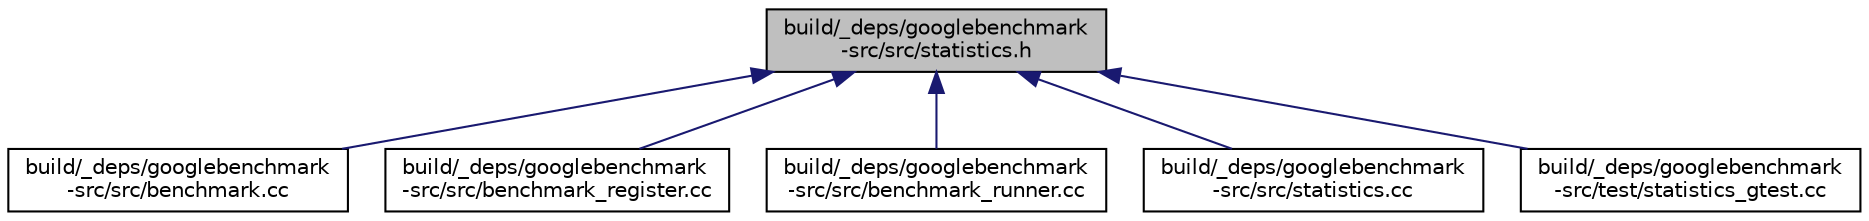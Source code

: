digraph "build/_deps/googlebenchmark-src/src/statistics.h"
{
 // LATEX_PDF_SIZE
  edge [fontname="Helvetica",fontsize="10",labelfontname="Helvetica",labelfontsize="10"];
  node [fontname="Helvetica",fontsize="10",shape=record];
  Node1 [label="build/_deps/googlebenchmark\l-src/src/statistics.h",height=0.2,width=0.4,color="black", fillcolor="grey75", style="filled", fontcolor="black",tooltip=" "];
  Node1 -> Node2 [dir="back",color="midnightblue",fontsize="10",style="solid",fontname="Helvetica"];
  Node2 [label="build/_deps/googlebenchmark\l-src/src/benchmark.cc",height=0.2,width=0.4,color="black", fillcolor="white", style="filled",URL="$src_2benchmark_8cc.html",tooltip=" "];
  Node1 -> Node3 [dir="back",color="midnightblue",fontsize="10",style="solid",fontname="Helvetica"];
  Node3 [label="build/_deps/googlebenchmark\l-src/src/benchmark_register.cc",height=0.2,width=0.4,color="black", fillcolor="white", style="filled",URL="$benchmark__register_8cc.html",tooltip=" "];
  Node1 -> Node4 [dir="back",color="midnightblue",fontsize="10",style="solid",fontname="Helvetica"];
  Node4 [label="build/_deps/googlebenchmark\l-src/src/benchmark_runner.cc",height=0.2,width=0.4,color="black", fillcolor="white", style="filled",URL="$benchmark__runner_8cc.html",tooltip=" "];
  Node1 -> Node5 [dir="back",color="midnightblue",fontsize="10",style="solid",fontname="Helvetica"];
  Node5 [label="build/_deps/googlebenchmark\l-src/src/statistics.cc",height=0.2,width=0.4,color="black", fillcolor="white", style="filled",URL="$statistics_8cc.html",tooltip=" "];
  Node1 -> Node6 [dir="back",color="midnightblue",fontsize="10",style="solid",fontname="Helvetica"];
  Node6 [label="build/_deps/googlebenchmark\l-src/test/statistics_gtest.cc",height=0.2,width=0.4,color="black", fillcolor="white", style="filled",URL="$statistics__gtest_8cc.html",tooltip=" "];
}
